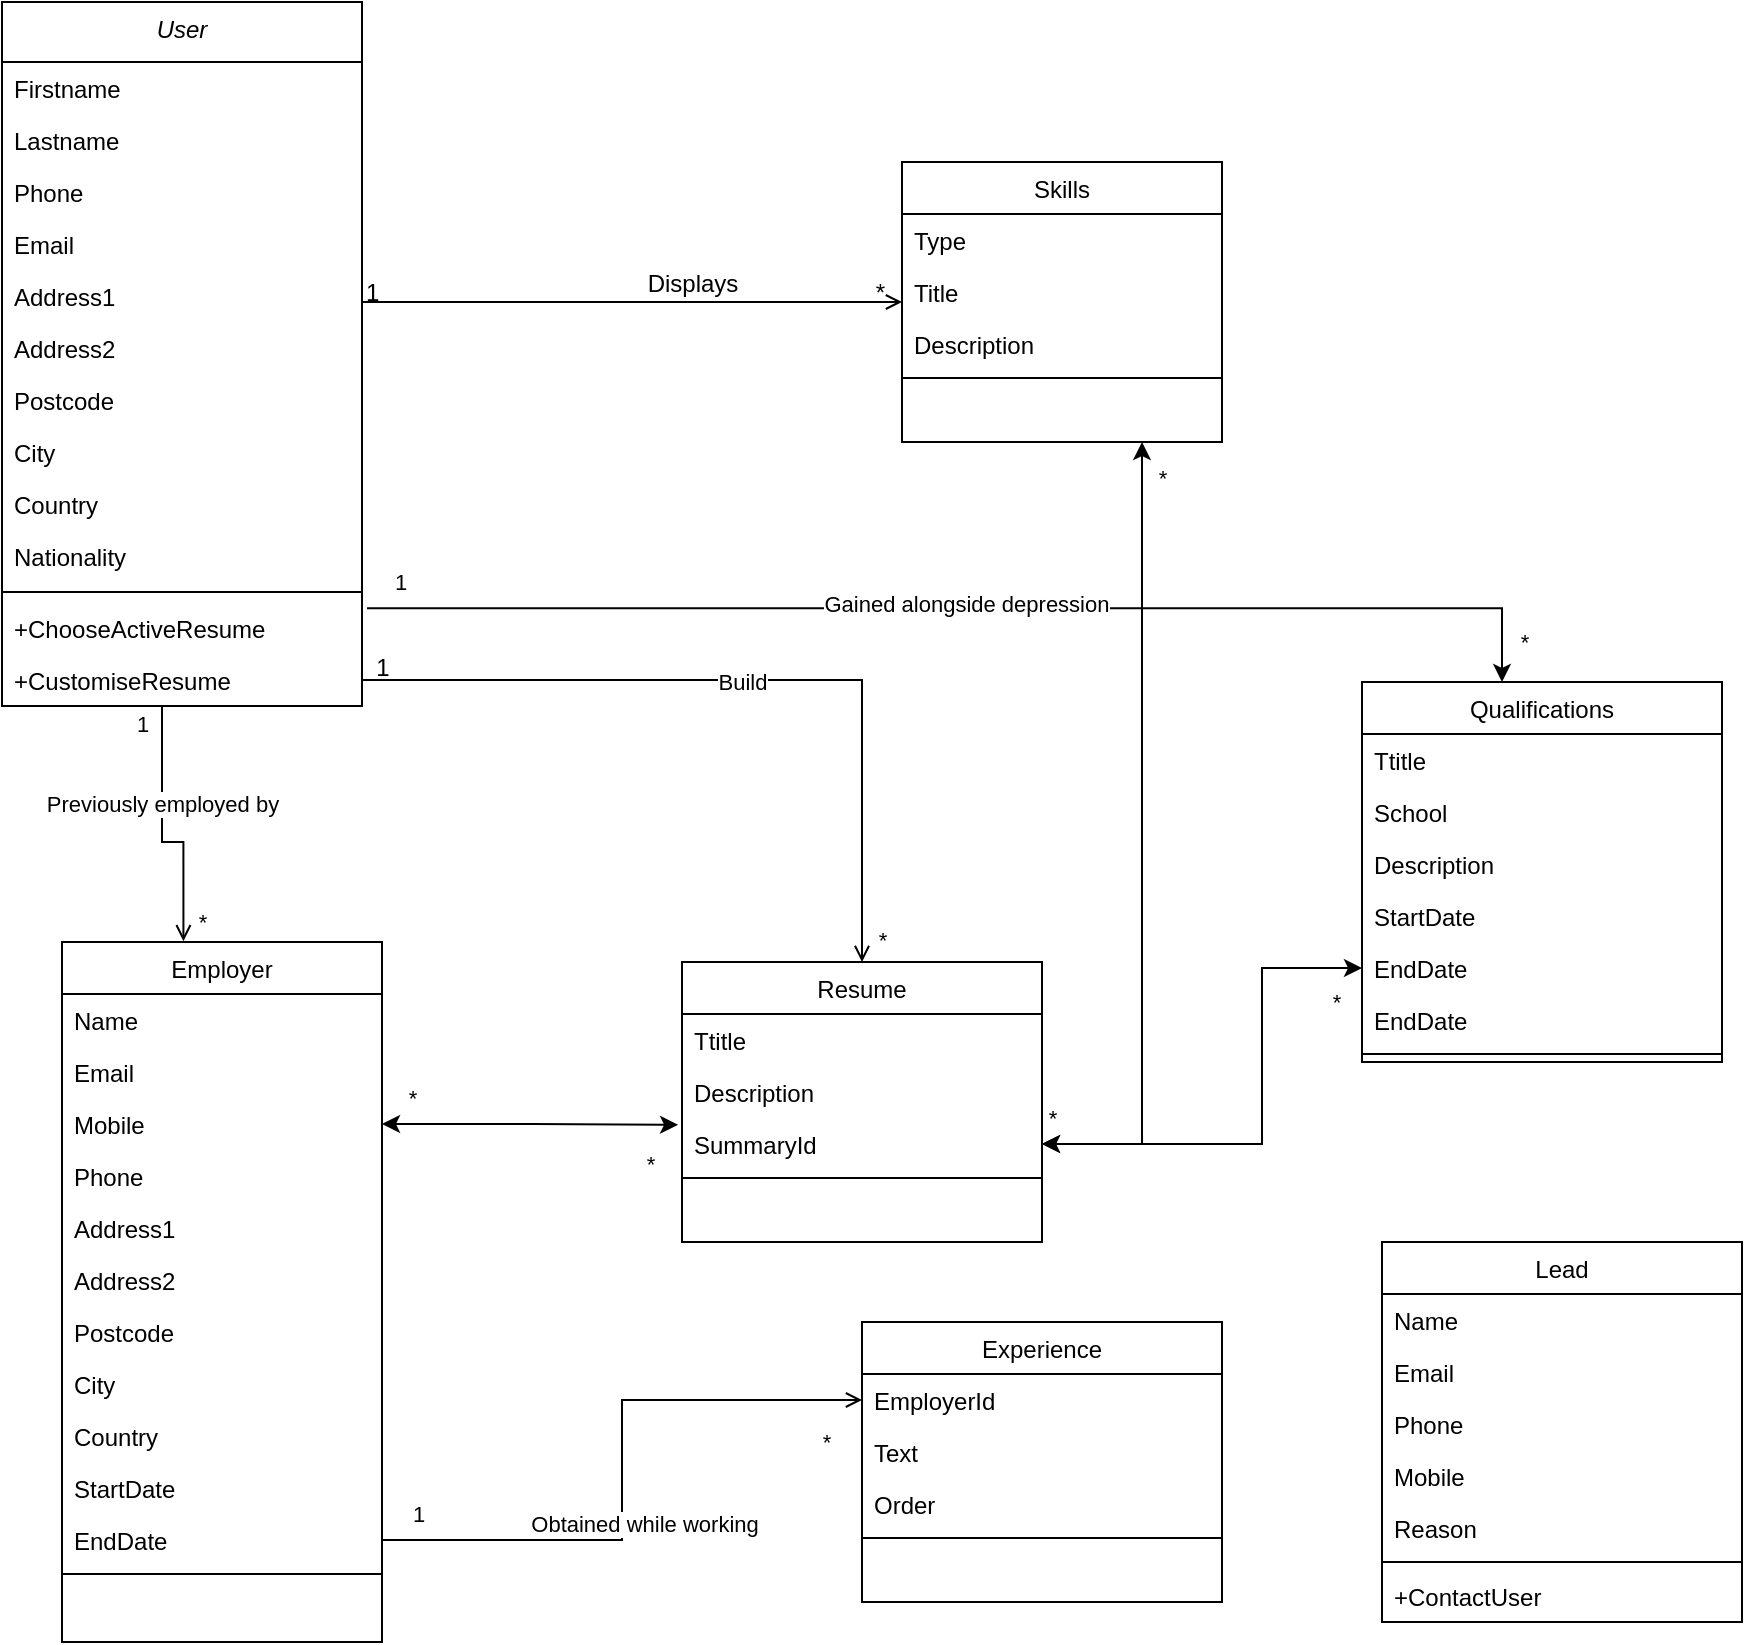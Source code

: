 <mxfile version="22.1.18" type="github">
  <diagram id="C5RBs43oDa-KdzZeNtuy" name="Page-1">
    <mxGraphModel dx="1500" dy="1976" grid="1" gridSize="10" guides="1" tooltips="1" connect="1" arrows="1" fold="1" page="1" pageScale="1" pageWidth="827" pageHeight="1169" math="0" shadow="0">
      <root>
        <mxCell id="WIyWlLk6GJQsqaUBKTNV-0" />
        <mxCell id="WIyWlLk6GJQsqaUBKTNV-1" parent="WIyWlLk6GJQsqaUBKTNV-0" />
        <mxCell id="-K-zdKuWoALce-rzwN1o-30" style="edgeStyle=orthogonalEdgeStyle;rounded=0;orthogonalLoop=1;jettySize=auto;html=1;entryX=0.442;entryY=-0.001;entryDx=0;entryDy=0;entryPerimeter=0;endArrow=open;endFill=0;" edge="1" parent="WIyWlLk6GJQsqaUBKTNV-1">
          <mxGeometry relative="1" as="geometry">
            <mxPoint x="180.72" y="459.65" as="targetPoint" />
            <mxPoint x="170" y="342" as="sourcePoint" />
            <Array as="points">
              <mxPoint x="170" y="410" />
              <mxPoint x="181" y="410" />
            </Array>
          </mxGeometry>
        </mxCell>
        <mxCell id="-K-zdKuWoALce-rzwN1o-31" value="Previously employed by" style="edgeLabel;html=1;align=center;verticalAlign=middle;resizable=0;points=[];" vertex="1" connectable="0" parent="-K-zdKuWoALce-rzwN1o-30">
          <mxGeometry x="-0.237" relative="1" as="geometry">
            <mxPoint as="offset" />
          </mxGeometry>
        </mxCell>
        <mxCell id="-K-zdKuWoALce-rzwN1o-38" value="*" style="edgeLabel;html=1;align=center;verticalAlign=middle;resizable=0;points=[];" vertex="1" connectable="0" parent="-K-zdKuWoALce-rzwN1o-30">
          <mxGeometry x="0.834" relative="1" as="geometry">
            <mxPoint x="9" y="1" as="offset" />
          </mxGeometry>
        </mxCell>
        <mxCell id="-K-zdKuWoALce-rzwN1o-39" value="1" style="edgeLabel;html=1;align=center;verticalAlign=middle;resizable=0;points=[];" vertex="1" connectable="0" parent="-K-zdKuWoALce-rzwN1o-30">
          <mxGeometry x="-0.862" y="1" relative="1" as="geometry">
            <mxPoint x="-11" as="offset" />
          </mxGeometry>
        </mxCell>
        <mxCell id="zkfFHV4jXpPFQw0GAbJ--0" value="User" style="swimlane;fontStyle=2;align=center;verticalAlign=top;childLayout=stackLayout;horizontal=1;startSize=30;horizontalStack=0;resizeParent=1;resizeLast=0;collapsible=1;marginBottom=0;rounded=0;shadow=0;strokeWidth=1;" parent="WIyWlLk6GJQsqaUBKTNV-1" vertex="1">
          <mxGeometry x="90" y="-10" width="180" height="352" as="geometry">
            <mxRectangle x="90" y="-10" width="160" height="26" as="alternateBounds" />
          </mxGeometry>
        </mxCell>
        <mxCell id="zkfFHV4jXpPFQw0GAbJ--1" value="Firstname" style="text;align=left;verticalAlign=top;spacingLeft=4;spacingRight=4;overflow=hidden;rotatable=0;points=[[0,0.5],[1,0.5]];portConstraint=eastwest;" parent="zkfFHV4jXpPFQw0GAbJ--0" vertex="1">
          <mxGeometry y="30" width="180" height="26" as="geometry" />
        </mxCell>
        <mxCell id="-K-zdKuWoALce-rzwN1o-2" value="Lastname" style="text;align=left;verticalAlign=top;spacingLeft=4;spacingRight=4;overflow=hidden;rotatable=0;points=[[0,0.5],[1,0.5]];portConstraint=eastwest;" vertex="1" parent="zkfFHV4jXpPFQw0GAbJ--0">
          <mxGeometry y="56" width="180" height="26" as="geometry" />
        </mxCell>
        <mxCell id="zkfFHV4jXpPFQw0GAbJ--2" value="Phone" style="text;align=left;verticalAlign=top;spacingLeft=4;spacingRight=4;overflow=hidden;rotatable=0;points=[[0,0.5],[1,0.5]];portConstraint=eastwest;rounded=0;shadow=0;html=0;" parent="zkfFHV4jXpPFQw0GAbJ--0" vertex="1">
          <mxGeometry y="82" width="180" height="26" as="geometry" />
        </mxCell>
        <mxCell id="zkfFHV4jXpPFQw0GAbJ--3" value="Email" style="text;align=left;verticalAlign=top;spacingLeft=4;spacingRight=4;overflow=hidden;rotatable=0;points=[[0,0.5],[1,0.5]];portConstraint=eastwest;rounded=0;shadow=0;html=0;" parent="zkfFHV4jXpPFQw0GAbJ--0" vertex="1">
          <mxGeometry y="108" width="180" height="26" as="geometry" />
        </mxCell>
        <mxCell id="-K-zdKuWoALce-rzwN1o-3" value="Address1&#xa;" style="text;align=left;verticalAlign=top;spacingLeft=4;spacingRight=4;overflow=hidden;rotatable=0;points=[[0,0.5],[1,0.5]];portConstraint=eastwest;rounded=0;shadow=0;html=0;" vertex="1" parent="zkfFHV4jXpPFQw0GAbJ--0">
          <mxGeometry y="134" width="180" height="26" as="geometry" />
        </mxCell>
        <mxCell id="-K-zdKuWoALce-rzwN1o-4" value="Address2" style="text;align=left;verticalAlign=top;spacingLeft=4;spacingRight=4;overflow=hidden;rotatable=0;points=[[0,0.5],[1,0.5]];portConstraint=eastwest;rounded=0;shadow=0;html=0;" vertex="1" parent="zkfFHV4jXpPFQw0GAbJ--0">
          <mxGeometry y="160" width="180" height="26" as="geometry" />
        </mxCell>
        <mxCell id="-K-zdKuWoALce-rzwN1o-1" value="Postcode" style="text;align=left;verticalAlign=top;spacingLeft=4;spacingRight=4;overflow=hidden;rotatable=0;points=[[0,0.5],[1,0.5]];portConstraint=eastwest;rounded=0;shadow=0;html=0;" vertex="1" parent="zkfFHV4jXpPFQw0GAbJ--0">
          <mxGeometry y="186" width="180" height="26" as="geometry" />
        </mxCell>
        <mxCell id="-K-zdKuWoALce-rzwN1o-6" value="City&#xa;" style="text;align=left;verticalAlign=top;spacingLeft=4;spacingRight=4;overflow=hidden;rotatable=0;points=[[0,0.5],[1,0.5]];portConstraint=eastwest;rounded=0;shadow=0;html=0;" vertex="1" parent="zkfFHV4jXpPFQw0GAbJ--0">
          <mxGeometry y="212" width="180" height="26" as="geometry" />
        </mxCell>
        <mxCell id="-K-zdKuWoALce-rzwN1o-7" value="Country" style="text;align=left;verticalAlign=top;spacingLeft=4;spacingRight=4;overflow=hidden;rotatable=0;points=[[0,0.5],[1,0.5]];portConstraint=eastwest;rounded=0;shadow=0;html=0;" vertex="1" parent="zkfFHV4jXpPFQw0GAbJ--0">
          <mxGeometry y="238" width="180" height="26" as="geometry" />
        </mxCell>
        <mxCell id="-K-zdKuWoALce-rzwN1o-5" value="Nationality" style="text;align=left;verticalAlign=top;spacingLeft=4;spacingRight=4;overflow=hidden;rotatable=0;points=[[0,0.5],[1,0.5]];portConstraint=eastwest;rounded=0;shadow=0;html=0;" vertex="1" parent="zkfFHV4jXpPFQw0GAbJ--0">
          <mxGeometry y="264" width="180" height="26" as="geometry" />
        </mxCell>
        <mxCell id="zkfFHV4jXpPFQw0GAbJ--4" value="" style="line;html=1;strokeWidth=1;align=left;verticalAlign=middle;spacingTop=-1;spacingLeft=3;spacingRight=3;rotatable=0;labelPosition=right;points=[];portConstraint=eastwest;" parent="zkfFHV4jXpPFQw0GAbJ--0" vertex="1">
          <mxGeometry y="290" width="180" height="10" as="geometry" />
        </mxCell>
        <mxCell id="zkfFHV4jXpPFQw0GAbJ--5" value="+ChooseActiveResume" style="text;align=left;verticalAlign=top;spacingLeft=4;spacingRight=4;overflow=hidden;rotatable=0;points=[[0,0.5],[1,0.5]];portConstraint=eastwest;" parent="zkfFHV4jXpPFQw0GAbJ--0" vertex="1">
          <mxGeometry y="300" width="180" height="26" as="geometry" />
        </mxCell>
        <mxCell id="-K-zdKuWoALce-rzwN1o-12" value="+CustomiseResume" style="text;align=left;verticalAlign=top;spacingLeft=4;spacingRight=4;overflow=hidden;rotatable=0;points=[[0,0.5],[1,0.5]];portConstraint=eastwest;" vertex="1" parent="zkfFHV4jXpPFQw0GAbJ--0">
          <mxGeometry y="326" width="180" height="26" as="geometry" />
        </mxCell>
        <mxCell id="zkfFHV4jXpPFQw0GAbJ--6" value="Employer" style="swimlane;fontStyle=0;align=center;verticalAlign=top;childLayout=stackLayout;horizontal=1;startSize=26;horizontalStack=0;resizeParent=1;resizeLast=0;collapsible=1;marginBottom=0;rounded=0;shadow=0;strokeWidth=1;" parent="WIyWlLk6GJQsqaUBKTNV-1" vertex="1">
          <mxGeometry x="120" y="460" width="160" height="350" as="geometry">
            <mxRectangle x="130" y="380" width="160" height="26" as="alternateBounds" />
          </mxGeometry>
        </mxCell>
        <mxCell id="zkfFHV4jXpPFQw0GAbJ--7" value="Name" style="text;align=left;verticalAlign=top;spacingLeft=4;spacingRight=4;overflow=hidden;rotatable=0;points=[[0,0.5],[1,0.5]];portConstraint=eastwest;" parent="zkfFHV4jXpPFQw0GAbJ--6" vertex="1">
          <mxGeometry y="26" width="160" height="26" as="geometry" />
        </mxCell>
        <mxCell id="-K-zdKuWoALce-rzwN1o-21" value="Email" style="text;align=left;verticalAlign=top;spacingLeft=4;spacingRight=4;overflow=hidden;rotatable=0;points=[[0,0.5],[1,0.5]];portConstraint=eastwest;rounded=0;shadow=0;html=0;" vertex="1" parent="zkfFHV4jXpPFQw0GAbJ--6">
          <mxGeometry y="52" width="160" height="26" as="geometry" />
        </mxCell>
        <mxCell id="zkfFHV4jXpPFQw0GAbJ--8" value="Mobile" style="text;align=left;verticalAlign=top;spacingLeft=4;spacingRight=4;overflow=hidden;rotatable=0;points=[[0,0.5],[1,0.5]];portConstraint=eastwest;rounded=0;shadow=0;html=0;" parent="zkfFHV4jXpPFQw0GAbJ--6" vertex="1">
          <mxGeometry y="78" width="160" height="26" as="geometry" />
        </mxCell>
        <mxCell id="-K-zdKuWoALce-rzwN1o-20" value="Phone" style="text;align=left;verticalAlign=top;spacingLeft=4;spacingRight=4;overflow=hidden;rotatable=0;points=[[0,0.5],[1,0.5]];portConstraint=eastwest;rounded=0;shadow=0;html=0;" vertex="1" parent="zkfFHV4jXpPFQw0GAbJ--6">
          <mxGeometry y="104" width="160" height="26" as="geometry" />
        </mxCell>
        <mxCell id="-K-zdKuWoALce-rzwN1o-22" value="Address1&#xa;" style="text;align=left;verticalAlign=top;spacingLeft=4;spacingRight=4;overflow=hidden;rotatable=0;points=[[0,0.5],[1,0.5]];portConstraint=eastwest;rounded=0;shadow=0;html=0;" vertex="1" parent="zkfFHV4jXpPFQw0GAbJ--6">
          <mxGeometry y="130" width="160" height="26" as="geometry" />
        </mxCell>
        <mxCell id="-K-zdKuWoALce-rzwN1o-23" value="Address2" style="text;align=left;verticalAlign=top;spacingLeft=4;spacingRight=4;overflow=hidden;rotatable=0;points=[[0,0.5],[1,0.5]];portConstraint=eastwest;rounded=0;shadow=0;html=0;" vertex="1" parent="zkfFHV4jXpPFQw0GAbJ--6">
          <mxGeometry y="156" width="160" height="26" as="geometry" />
        </mxCell>
        <mxCell id="-K-zdKuWoALce-rzwN1o-24" value="Postcode" style="text;align=left;verticalAlign=top;spacingLeft=4;spacingRight=4;overflow=hidden;rotatable=0;points=[[0,0.5],[1,0.5]];portConstraint=eastwest;rounded=0;shadow=0;html=0;" vertex="1" parent="zkfFHV4jXpPFQw0GAbJ--6">
          <mxGeometry y="182" width="160" height="26" as="geometry" />
        </mxCell>
        <mxCell id="-K-zdKuWoALce-rzwN1o-25" value="City&#xa;" style="text;align=left;verticalAlign=top;spacingLeft=4;spacingRight=4;overflow=hidden;rotatable=0;points=[[0,0.5],[1,0.5]];portConstraint=eastwest;rounded=0;shadow=0;html=0;" vertex="1" parent="zkfFHV4jXpPFQw0GAbJ--6">
          <mxGeometry y="208" width="160" height="26" as="geometry" />
        </mxCell>
        <mxCell id="-K-zdKuWoALce-rzwN1o-26" value="Country" style="text;align=left;verticalAlign=top;spacingLeft=4;spacingRight=4;overflow=hidden;rotatable=0;points=[[0,0.5],[1,0.5]];portConstraint=eastwest;rounded=0;shadow=0;html=0;" vertex="1" parent="zkfFHV4jXpPFQw0GAbJ--6">
          <mxGeometry y="234" width="160" height="26" as="geometry" />
        </mxCell>
        <mxCell id="-K-zdKuWoALce-rzwN1o-27" value="StartDate" style="text;align=left;verticalAlign=top;spacingLeft=4;spacingRight=4;overflow=hidden;rotatable=0;points=[[0,0.5],[1,0.5]];portConstraint=eastwest;rounded=0;shadow=0;html=0;" vertex="1" parent="zkfFHV4jXpPFQw0GAbJ--6">
          <mxGeometry y="260" width="160" height="26" as="geometry" />
        </mxCell>
        <mxCell id="-K-zdKuWoALce-rzwN1o-28" value="EndDate" style="text;align=left;verticalAlign=top;spacingLeft=4;spacingRight=4;overflow=hidden;rotatable=0;points=[[0,0.5],[1,0.5]];portConstraint=eastwest;rounded=0;shadow=0;html=0;" vertex="1" parent="zkfFHV4jXpPFQw0GAbJ--6">
          <mxGeometry y="286" width="160" height="26" as="geometry" />
        </mxCell>
        <mxCell id="zkfFHV4jXpPFQw0GAbJ--9" value="" style="line;html=1;strokeWidth=1;align=left;verticalAlign=middle;spacingTop=-1;spacingLeft=3;spacingRight=3;rotatable=0;labelPosition=right;points=[];portConstraint=eastwest;" parent="zkfFHV4jXpPFQw0GAbJ--6" vertex="1">
          <mxGeometry y="312" width="160" height="8" as="geometry" />
        </mxCell>
        <mxCell id="zkfFHV4jXpPFQw0GAbJ--13" value="Resume" style="swimlane;fontStyle=0;align=center;verticalAlign=top;childLayout=stackLayout;horizontal=1;startSize=26;horizontalStack=0;resizeParent=1;resizeLast=0;collapsible=1;marginBottom=0;rounded=0;shadow=0;strokeWidth=1;" parent="WIyWlLk6GJQsqaUBKTNV-1" vertex="1">
          <mxGeometry x="430" y="470" width="180" height="140" as="geometry">
            <mxRectangle x="470" y="400" width="170" height="26" as="alternateBounds" />
          </mxGeometry>
        </mxCell>
        <mxCell id="-K-zdKuWoALce-rzwN1o-15" value="Ttitle" style="text;align=left;verticalAlign=top;spacingLeft=4;spacingRight=4;overflow=hidden;rotatable=0;points=[[0,0.5],[1,0.5]];portConstraint=eastwest;" vertex="1" parent="zkfFHV4jXpPFQw0GAbJ--13">
          <mxGeometry y="26" width="180" height="26" as="geometry" />
        </mxCell>
        <mxCell id="-K-zdKuWoALce-rzwN1o-19" value="Description" style="text;align=left;verticalAlign=top;spacingLeft=4;spacingRight=4;overflow=hidden;rotatable=0;points=[[0,0.5],[1,0.5]];portConstraint=eastwest;" vertex="1" parent="zkfFHV4jXpPFQw0GAbJ--13">
          <mxGeometry y="52" width="180" height="26" as="geometry" />
        </mxCell>
        <mxCell id="-K-zdKuWoALce-rzwN1o-18" value="SummaryId" style="text;align=left;verticalAlign=top;spacingLeft=4;spacingRight=4;overflow=hidden;rotatable=0;points=[[0,0.5],[1,0.5]];portConstraint=eastwest;" vertex="1" parent="zkfFHV4jXpPFQw0GAbJ--13">
          <mxGeometry y="78" width="180" height="26" as="geometry" />
        </mxCell>
        <mxCell id="zkfFHV4jXpPFQw0GAbJ--15" value="" style="line;html=1;strokeWidth=1;align=left;verticalAlign=middle;spacingTop=-1;spacingLeft=3;spacingRight=3;rotatable=0;labelPosition=right;points=[];portConstraint=eastwest;" parent="zkfFHV4jXpPFQw0GAbJ--13" vertex="1">
          <mxGeometry y="104" width="180" height="8" as="geometry" />
        </mxCell>
        <mxCell id="-K-zdKuWoALce-rzwN1o-65" style="edgeStyle=orthogonalEdgeStyle;rounded=0;orthogonalLoop=1;jettySize=auto;html=1;exitX=0.75;exitY=1;exitDx=0;exitDy=0;entryX=1;entryY=0.5;entryDx=0;entryDy=0;startArrow=classic;startFill=1;" edge="1" parent="WIyWlLk6GJQsqaUBKTNV-1" source="zkfFHV4jXpPFQw0GAbJ--17" target="-K-zdKuWoALce-rzwN1o-18">
          <mxGeometry relative="1" as="geometry" />
        </mxCell>
        <mxCell id="-K-zdKuWoALce-rzwN1o-68" value="*" style="edgeLabel;html=1;align=center;verticalAlign=middle;resizable=0;points=[];" vertex="1" connectable="0" parent="-K-zdKuWoALce-rzwN1o-65">
          <mxGeometry x="-0.887" y="2" relative="1" as="geometry">
            <mxPoint x="8" y="-5" as="offset" />
          </mxGeometry>
        </mxCell>
        <mxCell id="zkfFHV4jXpPFQw0GAbJ--17" value="Skills" style="swimlane;fontStyle=0;align=center;verticalAlign=top;childLayout=stackLayout;horizontal=1;startSize=26;horizontalStack=0;resizeParent=1;resizeLast=0;collapsible=1;marginBottom=0;rounded=0;shadow=0;strokeWidth=1;" parent="WIyWlLk6GJQsqaUBKTNV-1" vertex="1">
          <mxGeometry x="540" y="70" width="160" height="140" as="geometry">
            <mxRectangle x="550" y="140" width="160" height="26" as="alternateBounds" />
          </mxGeometry>
        </mxCell>
        <mxCell id="zkfFHV4jXpPFQw0GAbJ--18" value="Type" style="text;align=left;verticalAlign=top;spacingLeft=4;spacingRight=4;overflow=hidden;rotatable=0;points=[[0,0.5],[1,0.5]];portConstraint=eastwest;" parent="zkfFHV4jXpPFQw0GAbJ--17" vertex="1">
          <mxGeometry y="26" width="160" height="26" as="geometry" />
        </mxCell>
        <mxCell id="zkfFHV4jXpPFQw0GAbJ--19" value="Title" style="text;align=left;verticalAlign=top;spacingLeft=4;spacingRight=4;overflow=hidden;rotatable=0;points=[[0,0.5],[1,0.5]];portConstraint=eastwest;rounded=0;shadow=0;html=0;" parent="zkfFHV4jXpPFQw0GAbJ--17" vertex="1">
          <mxGeometry y="52" width="160" height="26" as="geometry" />
        </mxCell>
        <mxCell id="zkfFHV4jXpPFQw0GAbJ--20" value="Description" style="text;align=left;verticalAlign=top;spacingLeft=4;spacingRight=4;overflow=hidden;rotatable=0;points=[[0,0.5],[1,0.5]];portConstraint=eastwest;rounded=0;shadow=0;html=0;" parent="zkfFHV4jXpPFQw0GAbJ--17" vertex="1">
          <mxGeometry y="78" width="160" height="26" as="geometry" />
        </mxCell>
        <mxCell id="zkfFHV4jXpPFQw0GAbJ--23" value="" style="line;html=1;strokeWidth=1;align=left;verticalAlign=middle;spacingTop=-1;spacingLeft=3;spacingRight=3;rotatable=0;labelPosition=right;points=[];portConstraint=eastwest;" parent="zkfFHV4jXpPFQw0GAbJ--17" vertex="1">
          <mxGeometry y="104" width="160" height="8" as="geometry" />
        </mxCell>
        <mxCell id="zkfFHV4jXpPFQw0GAbJ--26" value="" style="endArrow=open;shadow=0;strokeWidth=1;rounded=0;endFill=1;edgeStyle=elbowEdgeStyle;elbow=vertical;" parent="WIyWlLk6GJQsqaUBKTNV-1" source="zkfFHV4jXpPFQw0GAbJ--0" target="zkfFHV4jXpPFQw0GAbJ--17" edge="1">
          <mxGeometry x="0.5" y="41" relative="1" as="geometry">
            <mxPoint x="380" y="192" as="sourcePoint" />
            <mxPoint x="540" y="192" as="targetPoint" />
            <mxPoint x="-40" y="32" as="offset" />
          </mxGeometry>
        </mxCell>
        <mxCell id="zkfFHV4jXpPFQw0GAbJ--27" value="1" style="resizable=0;align=left;verticalAlign=bottom;labelBackgroundColor=none;fontSize=12;" parent="zkfFHV4jXpPFQw0GAbJ--26" connectable="0" vertex="1">
          <mxGeometry x="-1" relative="1" as="geometry">
            <mxPoint y="4" as="offset" />
          </mxGeometry>
        </mxCell>
        <mxCell id="zkfFHV4jXpPFQw0GAbJ--28" value="*" style="resizable=0;align=right;verticalAlign=bottom;labelBackgroundColor=none;fontSize=12;" parent="zkfFHV4jXpPFQw0GAbJ--26" connectable="0" vertex="1">
          <mxGeometry x="1" relative="1" as="geometry">
            <mxPoint x="-7" y="4" as="offset" />
          </mxGeometry>
        </mxCell>
        <mxCell id="zkfFHV4jXpPFQw0GAbJ--29" value="Displays" style="text;html=1;resizable=0;points=[];;align=center;verticalAlign=middle;labelBackgroundColor=none;rounded=0;shadow=0;strokeWidth=1;fontSize=12;" parent="zkfFHV4jXpPFQw0GAbJ--26" vertex="1" connectable="0">
          <mxGeometry x="0.5" y="49" relative="1" as="geometry">
            <mxPoint x="-38" y="40" as="offset" />
          </mxGeometry>
        </mxCell>
        <mxCell id="-K-zdKuWoALce-rzwN1o-40" style="edgeStyle=orthogonalEdgeStyle;rounded=0;orthogonalLoop=1;jettySize=auto;html=1;endArrow=open;endFill=0;" edge="1" parent="WIyWlLk6GJQsqaUBKTNV-1" source="-K-zdKuWoALce-rzwN1o-12" target="zkfFHV4jXpPFQw0GAbJ--13">
          <mxGeometry relative="1" as="geometry" />
        </mxCell>
        <mxCell id="-K-zdKuWoALce-rzwN1o-42" value="*" style="edgeLabel;html=1;align=center;verticalAlign=middle;resizable=0;points=[];" vertex="1" connectable="0" parent="-K-zdKuWoALce-rzwN1o-40">
          <mxGeometry x="0.917" y="-1" relative="1" as="geometry">
            <mxPoint x="11" y="5" as="offset" />
          </mxGeometry>
        </mxCell>
        <mxCell id="-K-zdKuWoALce-rzwN1o-83" value="Build" style="edgeLabel;html=1;align=center;verticalAlign=middle;resizable=0;points=[];" vertex="1" connectable="0" parent="-K-zdKuWoALce-rzwN1o-40">
          <mxGeometry x="-0.236" y="-1" relative="1" as="geometry">
            <mxPoint x="40" as="offset" />
          </mxGeometry>
        </mxCell>
        <mxCell id="-K-zdKuWoALce-rzwN1o-41" value="1" style="text;html=1;align=center;verticalAlign=middle;resizable=0;points=[];autosize=1;strokeColor=none;fillColor=none;" vertex="1" parent="WIyWlLk6GJQsqaUBKTNV-1">
          <mxGeometry x="265" y="308" width="30" height="30" as="geometry" />
        </mxCell>
        <mxCell id="-K-zdKuWoALce-rzwN1o-43" value="Experience" style="swimlane;fontStyle=0;align=center;verticalAlign=top;childLayout=stackLayout;horizontal=1;startSize=26;horizontalStack=0;resizeParent=1;resizeLast=0;collapsible=1;marginBottom=0;rounded=0;shadow=0;strokeWidth=1;" vertex="1" parent="WIyWlLk6GJQsqaUBKTNV-1">
          <mxGeometry x="520" y="650" width="180" height="140" as="geometry">
            <mxRectangle x="470" y="400" width="170" height="26" as="alternateBounds" />
          </mxGeometry>
        </mxCell>
        <mxCell id="-K-zdKuWoALce-rzwN1o-44" value="EmployerId" style="text;align=left;verticalAlign=top;spacingLeft=4;spacingRight=4;overflow=hidden;rotatable=0;points=[[0,0.5],[1,0.5]];portConstraint=eastwest;" vertex="1" parent="-K-zdKuWoALce-rzwN1o-43">
          <mxGeometry y="26" width="180" height="26" as="geometry" />
        </mxCell>
        <mxCell id="-K-zdKuWoALce-rzwN1o-45" value="Text" style="text;align=left;verticalAlign=top;spacingLeft=4;spacingRight=4;overflow=hidden;rotatable=0;points=[[0,0.5],[1,0.5]];portConstraint=eastwest;" vertex="1" parent="-K-zdKuWoALce-rzwN1o-43">
          <mxGeometry y="52" width="180" height="26" as="geometry" />
        </mxCell>
        <mxCell id="-K-zdKuWoALce-rzwN1o-46" value="Order" style="text;align=left;verticalAlign=top;spacingLeft=4;spacingRight=4;overflow=hidden;rotatable=0;points=[[0,0.5],[1,0.5]];portConstraint=eastwest;" vertex="1" parent="-K-zdKuWoALce-rzwN1o-43">
          <mxGeometry y="78" width="180" height="26" as="geometry" />
        </mxCell>
        <mxCell id="-K-zdKuWoALce-rzwN1o-47" value="" style="line;html=1;strokeWidth=1;align=left;verticalAlign=middle;spacingTop=-1;spacingLeft=3;spacingRight=3;rotatable=0;labelPosition=right;points=[];portConstraint=eastwest;" vertex="1" parent="-K-zdKuWoALce-rzwN1o-43">
          <mxGeometry y="104" width="180" height="8" as="geometry" />
        </mxCell>
        <mxCell id="-K-zdKuWoALce-rzwN1o-48" style="edgeStyle=orthogonalEdgeStyle;rounded=0;orthogonalLoop=1;jettySize=auto;html=1;exitX=1;exitY=0.5;exitDx=0;exitDy=0;entryX=0;entryY=0.5;entryDx=0;entryDy=0;endArrow=open;endFill=0;" edge="1" parent="WIyWlLk6GJQsqaUBKTNV-1" source="-K-zdKuWoALce-rzwN1o-28" target="-K-zdKuWoALce-rzwN1o-44">
          <mxGeometry relative="1" as="geometry" />
        </mxCell>
        <mxCell id="-K-zdKuWoALce-rzwN1o-49" value="1" style="edgeLabel;html=1;align=center;verticalAlign=middle;resizable=0;points=[];" vertex="1" connectable="0" parent="-K-zdKuWoALce-rzwN1o-48">
          <mxGeometry x="-0.869" y="3" relative="1" as="geometry">
            <mxPoint x="-3" y="-10" as="offset" />
          </mxGeometry>
        </mxCell>
        <mxCell id="-K-zdKuWoALce-rzwN1o-50" value="*" style="edgeLabel;html=1;align=center;verticalAlign=middle;resizable=0;points=[];" vertex="1" connectable="0" parent="-K-zdKuWoALce-rzwN1o-48">
          <mxGeometry x="0.883" y="-2" relative="1" as="geometry">
            <mxPoint y="19" as="offset" />
          </mxGeometry>
        </mxCell>
        <mxCell id="-K-zdKuWoALce-rzwN1o-51" value="Obtained while working" style="edgeLabel;html=1;align=center;verticalAlign=middle;resizable=0;points=[];" vertex="1" connectable="0" parent="-K-zdKuWoALce-rzwN1o-48">
          <mxGeometry x="-0.221" y="1" relative="1" as="geometry">
            <mxPoint x="12" y="-8" as="offset" />
          </mxGeometry>
        </mxCell>
        <mxCell id="-K-zdKuWoALce-rzwN1o-52" value="Qualifications" style="swimlane;fontStyle=0;align=center;verticalAlign=top;childLayout=stackLayout;horizontal=1;startSize=26;horizontalStack=0;resizeParent=1;resizeLast=0;collapsible=1;marginBottom=0;rounded=0;shadow=0;strokeWidth=1;" vertex="1" parent="WIyWlLk6GJQsqaUBKTNV-1">
          <mxGeometry x="770" y="330" width="180" height="190" as="geometry">
            <mxRectangle x="470" y="400" width="170" height="26" as="alternateBounds" />
          </mxGeometry>
        </mxCell>
        <mxCell id="-K-zdKuWoALce-rzwN1o-53" value="Ttitle" style="text;align=left;verticalAlign=top;spacingLeft=4;spacingRight=4;overflow=hidden;rotatable=0;points=[[0,0.5],[1,0.5]];portConstraint=eastwest;" vertex="1" parent="-K-zdKuWoALce-rzwN1o-52">
          <mxGeometry y="26" width="180" height="26" as="geometry" />
        </mxCell>
        <mxCell id="-K-zdKuWoALce-rzwN1o-54" value="School" style="text;align=left;verticalAlign=top;spacingLeft=4;spacingRight=4;overflow=hidden;rotatable=0;points=[[0,0.5],[1,0.5]];portConstraint=eastwest;" vertex="1" parent="-K-zdKuWoALce-rzwN1o-52">
          <mxGeometry y="52" width="180" height="26" as="geometry" />
        </mxCell>
        <mxCell id="-K-zdKuWoALce-rzwN1o-58" value="Description" style="text;align=left;verticalAlign=top;spacingLeft=4;spacingRight=4;overflow=hidden;rotatable=0;points=[[0,0.5],[1,0.5]];portConstraint=eastwest;" vertex="1" parent="-K-zdKuWoALce-rzwN1o-52">
          <mxGeometry y="78" width="180" height="26" as="geometry" />
        </mxCell>
        <mxCell id="-K-zdKuWoALce-rzwN1o-57" value="StartDate" style="text;align=left;verticalAlign=top;spacingLeft=4;spacingRight=4;overflow=hidden;rotatable=0;points=[[0,0.5],[1,0.5]];portConstraint=eastwest;" vertex="1" parent="-K-zdKuWoALce-rzwN1o-52">
          <mxGeometry y="104" width="180" height="26" as="geometry" />
        </mxCell>
        <mxCell id="-K-zdKuWoALce-rzwN1o-66" value="EndDate" style="text;align=left;verticalAlign=top;spacingLeft=4;spacingRight=4;overflow=hidden;rotatable=0;points=[[0,0.5],[1,0.5]];portConstraint=eastwest;" vertex="1" parent="-K-zdKuWoALce-rzwN1o-52">
          <mxGeometry y="130" width="180" height="26" as="geometry" />
        </mxCell>
        <mxCell id="-K-zdKuWoALce-rzwN1o-55" value="EndDate" style="text;align=left;verticalAlign=top;spacingLeft=4;spacingRight=4;overflow=hidden;rotatable=0;points=[[0,0.5],[1,0.5]];portConstraint=eastwest;" vertex="1" parent="-K-zdKuWoALce-rzwN1o-52">
          <mxGeometry y="156" width="180" height="26" as="geometry" />
        </mxCell>
        <mxCell id="-K-zdKuWoALce-rzwN1o-56" value="" style="line;html=1;strokeWidth=1;align=left;verticalAlign=middle;spacingTop=-1;spacingLeft=3;spacingRight=3;rotatable=0;labelPosition=right;points=[];portConstraint=eastwest;" vertex="1" parent="-K-zdKuWoALce-rzwN1o-52">
          <mxGeometry y="182" width="180" height="8" as="geometry" />
        </mxCell>
        <mxCell id="-K-zdKuWoALce-rzwN1o-60" style="edgeStyle=orthogonalEdgeStyle;rounded=0;orthogonalLoop=1;jettySize=auto;html=1;exitX=1.014;exitY=0.121;exitDx=0;exitDy=0;exitPerimeter=0;" edge="1" parent="WIyWlLk6GJQsqaUBKTNV-1" source="zkfFHV4jXpPFQw0GAbJ--5">
          <mxGeometry relative="1" as="geometry">
            <mxPoint x="350.0" y="299.996" as="sourcePoint" />
            <mxPoint x="840" y="330" as="targetPoint" />
            <Array as="points">
              <mxPoint x="840" y="293" />
            </Array>
          </mxGeometry>
        </mxCell>
        <mxCell id="-K-zdKuWoALce-rzwN1o-62" value="Gained alongside depression" style="edgeLabel;html=1;align=center;verticalAlign=middle;resizable=0;points=[];" vertex="1" connectable="0" parent="-K-zdKuWoALce-rzwN1o-60">
          <mxGeometry x="-0.011" y="2" relative="1" as="geometry">
            <mxPoint as="offset" />
          </mxGeometry>
        </mxCell>
        <mxCell id="-K-zdKuWoALce-rzwN1o-63" value="1" style="edgeLabel;html=1;align=center;verticalAlign=middle;resizable=0;points=[];" vertex="1" connectable="0" parent="-K-zdKuWoALce-rzwN1o-60">
          <mxGeometry x="-0.874" relative="1" as="geometry">
            <mxPoint x="-22" y="-13" as="offset" />
          </mxGeometry>
        </mxCell>
        <mxCell id="-K-zdKuWoALce-rzwN1o-64" value="*" style="edgeLabel;html=1;align=center;verticalAlign=middle;resizable=0;points=[];" vertex="1" connectable="0" parent="-K-zdKuWoALce-rzwN1o-60">
          <mxGeometry x="0.923" y="2" relative="1" as="geometry">
            <mxPoint x="9" y="3" as="offset" />
          </mxGeometry>
        </mxCell>
        <mxCell id="-K-zdKuWoALce-rzwN1o-67" style="edgeStyle=orthogonalEdgeStyle;rounded=0;orthogonalLoop=1;jettySize=auto;html=1;entryX=1;entryY=0.5;entryDx=0;entryDy=0;startArrow=classic;startFill=1;" edge="1" parent="WIyWlLk6GJQsqaUBKTNV-1" source="-K-zdKuWoALce-rzwN1o-66" target="-K-zdKuWoALce-rzwN1o-18">
          <mxGeometry relative="1" as="geometry">
            <Array as="points">
              <mxPoint x="720" y="473" />
              <mxPoint x="720" y="561" />
            </Array>
          </mxGeometry>
        </mxCell>
        <mxCell id="-K-zdKuWoALce-rzwN1o-69" value="*" style="edgeLabel;html=1;align=center;verticalAlign=middle;resizable=0;points=[];" vertex="1" connectable="0" parent="-K-zdKuWoALce-rzwN1o-67">
          <mxGeometry x="0.891" y="-3" relative="1" as="geometry">
            <mxPoint x="-9" y="-10" as="offset" />
          </mxGeometry>
        </mxCell>
        <mxCell id="-K-zdKuWoALce-rzwN1o-70" value="*" style="edgeLabel;html=1;align=center;verticalAlign=middle;resizable=0;points=[];" vertex="1" connectable="0" parent="-K-zdKuWoALce-rzwN1o-67">
          <mxGeometry x="-0.901" y="2" relative="1" as="geometry">
            <mxPoint x="-1" y="15" as="offset" />
          </mxGeometry>
        </mxCell>
        <mxCell id="-K-zdKuWoALce-rzwN1o-72" style="edgeStyle=orthogonalEdgeStyle;rounded=0;orthogonalLoop=1;jettySize=auto;html=1;exitX=1;exitY=0.5;exitDx=0;exitDy=0;entryX=-0.011;entryY=0.132;entryDx=0;entryDy=0;entryPerimeter=0;startArrow=classic;startFill=1;" edge="1" parent="WIyWlLk6GJQsqaUBKTNV-1" source="zkfFHV4jXpPFQw0GAbJ--8" target="-K-zdKuWoALce-rzwN1o-18">
          <mxGeometry relative="1" as="geometry" />
        </mxCell>
        <mxCell id="-K-zdKuWoALce-rzwN1o-73" value="*" style="edgeLabel;html=1;align=center;verticalAlign=middle;resizable=0;points=[];" vertex="1" connectable="0" parent="-K-zdKuWoALce-rzwN1o-72">
          <mxGeometry x="-0.777" y="-2" relative="1" as="geometry">
            <mxPoint x="-2" y="-15" as="offset" />
          </mxGeometry>
        </mxCell>
        <mxCell id="-K-zdKuWoALce-rzwN1o-74" value="*" style="edgeLabel;html=1;align=center;verticalAlign=middle;resizable=0;points=[];" vertex="1" connectable="0" parent="-K-zdKuWoALce-rzwN1o-72">
          <mxGeometry x="0.705" y="-3" relative="1" as="geometry">
            <mxPoint x="8" y="16" as="offset" />
          </mxGeometry>
        </mxCell>
        <mxCell id="-K-zdKuWoALce-rzwN1o-75" value="Lead" style="swimlane;fontStyle=0;align=center;verticalAlign=top;childLayout=stackLayout;horizontal=1;startSize=26;horizontalStack=0;resizeParent=1;resizeLast=0;collapsible=1;marginBottom=0;rounded=0;shadow=0;strokeWidth=1;" vertex="1" parent="WIyWlLk6GJQsqaUBKTNV-1">
          <mxGeometry x="780" y="610" width="180" height="190" as="geometry">
            <mxRectangle x="470" y="400" width="170" height="26" as="alternateBounds" />
          </mxGeometry>
        </mxCell>
        <mxCell id="-K-zdKuWoALce-rzwN1o-76" value="Name" style="text;align=left;verticalAlign=top;spacingLeft=4;spacingRight=4;overflow=hidden;rotatable=0;points=[[0,0.5],[1,0.5]];portConstraint=eastwest;" vertex="1" parent="-K-zdKuWoALce-rzwN1o-75">
          <mxGeometry y="26" width="180" height="26" as="geometry" />
        </mxCell>
        <mxCell id="-K-zdKuWoALce-rzwN1o-77" value="Email" style="text;align=left;verticalAlign=top;spacingLeft=4;spacingRight=4;overflow=hidden;rotatable=0;points=[[0,0.5],[1,0.5]];portConstraint=eastwest;" vertex="1" parent="-K-zdKuWoALce-rzwN1o-75">
          <mxGeometry y="52" width="180" height="26" as="geometry" />
        </mxCell>
        <mxCell id="-K-zdKuWoALce-rzwN1o-78" value="Phone" style="text;align=left;verticalAlign=top;spacingLeft=4;spacingRight=4;overflow=hidden;rotatable=0;points=[[0,0.5],[1,0.5]];portConstraint=eastwest;" vertex="1" parent="-K-zdKuWoALce-rzwN1o-75">
          <mxGeometry y="78" width="180" height="26" as="geometry" />
        </mxCell>
        <mxCell id="-K-zdKuWoALce-rzwN1o-80" value="Mobile" style="text;align=left;verticalAlign=top;spacingLeft=4;spacingRight=4;overflow=hidden;rotatable=0;points=[[0,0.5],[1,0.5]];portConstraint=eastwest;" vertex="1" parent="-K-zdKuWoALce-rzwN1o-75">
          <mxGeometry y="104" width="180" height="26" as="geometry" />
        </mxCell>
        <mxCell id="-K-zdKuWoALce-rzwN1o-81" value="Reason" style="text;align=left;verticalAlign=top;spacingLeft=4;spacingRight=4;overflow=hidden;rotatable=0;points=[[0,0.5],[1,0.5]];portConstraint=eastwest;" vertex="1" parent="-K-zdKuWoALce-rzwN1o-75">
          <mxGeometry y="130" width="180" height="26" as="geometry" />
        </mxCell>
        <mxCell id="-K-zdKuWoALce-rzwN1o-79" value="" style="line;html=1;strokeWidth=1;align=left;verticalAlign=middle;spacingTop=-1;spacingLeft=3;spacingRight=3;rotatable=0;labelPosition=right;points=[];portConstraint=eastwest;" vertex="1" parent="-K-zdKuWoALce-rzwN1o-75">
          <mxGeometry y="156" width="180" height="8" as="geometry" />
        </mxCell>
        <mxCell id="-K-zdKuWoALce-rzwN1o-82" value="+ContactUser" style="text;align=left;verticalAlign=top;spacingLeft=4;spacingRight=4;overflow=hidden;rotatable=0;points=[[0,0.5],[1,0.5]];portConstraint=eastwest;" vertex="1" parent="-K-zdKuWoALce-rzwN1o-75">
          <mxGeometry y="164" width="180" height="26" as="geometry" />
        </mxCell>
      </root>
    </mxGraphModel>
  </diagram>
</mxfile>
